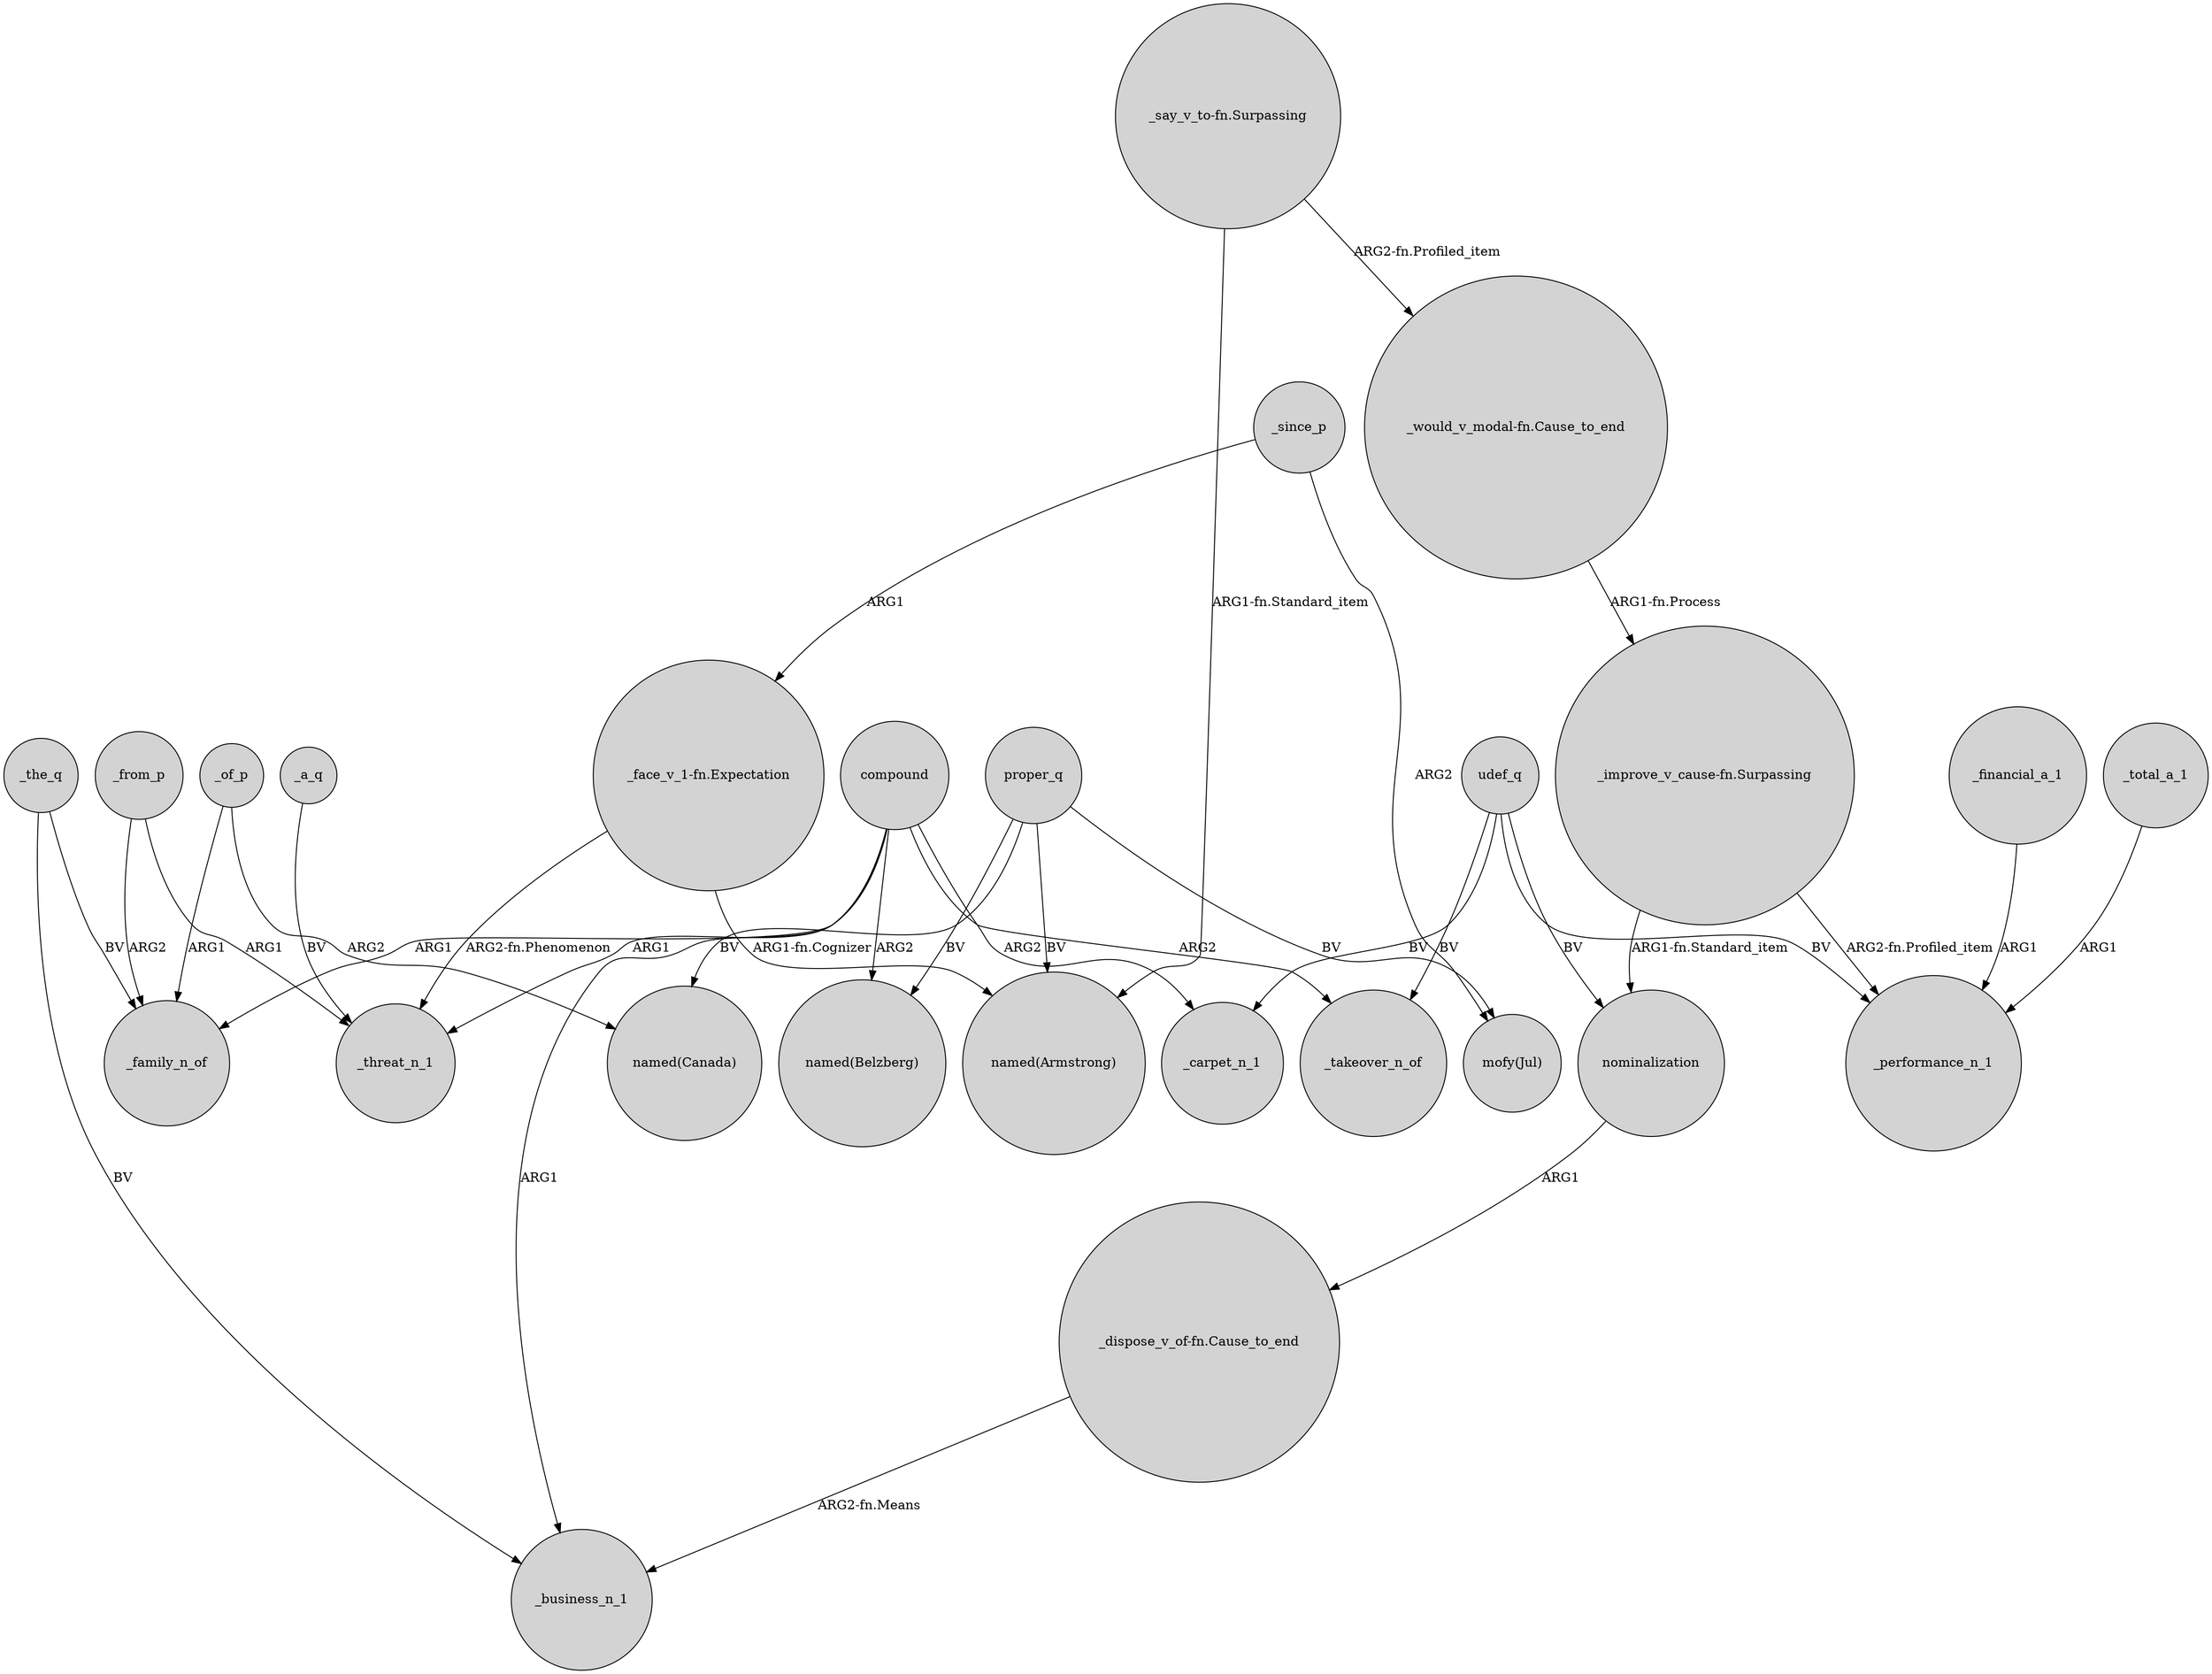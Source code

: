 digraph {
	node [shape=circle style=filled]
	_of_p -> _family_n_of [label=ARG1]
	compound -> _carpet_n_1 [label=ARG2]
	compound -> _family_n_of [label=ARG1]
	_a_q -> _threat_n_1 [label=BV]
	compound -> "named(Belzberg)" [label=ARG2]
	udef_q -> _performance_n_1 [label=BV]
	udef_q -> nominalization [label=BV]
	_the_q -> _business_n_1 [label=BV]
	nominalization -> "_dispose_v_of-fn.Cause_to_end" [label=ARG1]
	"_face_v_1-fn.Expectation" -> "named(Armstrong)" [label="ARG1-fn.Cognizer"]
	_from_p -> _family_n_of [label=ARG2]
	"_dispose_v_of-fn.Cause_to_end" -> _business_n_1 [label="ARG2-fn.Means"]
	_since_p -> "mofy(Jul)" [label=ARG2]
	udef_q -> _takeover_n_of [label=BV]
	"_say_v_to-fn.Surpassing" -> "_would_v_modal-fn.Cause_to_end" [label="ARG2-fn.Profiled_item"]
	"_say_v_to-fn.Surpassing" -> "named(Armstrong)" [label="ARG1-fn.Standard_item"]
	_of_p -> "named(Canada)" [label=ARG2]
	"_face_v_1-fn.Expectation" -> _threat_n_1 [label="ARG2-fn.Phenomenon"]
	"_improve_v_cause-fn.Surpassing" -> nominalization [label="ARG1-fn.Standard_item"]
	"_would_v_modal-fn.Cause_to_end" -> "_improve_v_cause-fn.Surpassing" [label="ARG1-fn.Process"]
	_from_p -> _threat_n_1 [label=ARG1]
	_financial_a_1 -> _performance_n_1 [label=ARG1]
	proper_q -> "named(Belzberg)" [label=BV]
	compound -> _threat_n_1 [label=ARG1]
	proper_q -> "named(Canada)" [label=BV]
	_since_p -> "_face_v_1-fn.Expectation" [label=ARG1]
	proper_q -> "mofy(Jul)" [label=BV]
	compound -> _takeover_n_of [label=ARG2]
	compound -> _business_n_1 [label=ARG1]
	udef_q -> _carpet_n_1 [label=BV]
	_the_q -> _family_n_of [label=BV]
	"_improve_v_cause-fn.Surpassing" -> _performance_n_1 [label="ARG2-fn.Profiled_item"]
	_total_a_1 -> _performance_n_1 [label=ARG1]
	proper_q -> "named(Armstrong)" [label=BV]
}
